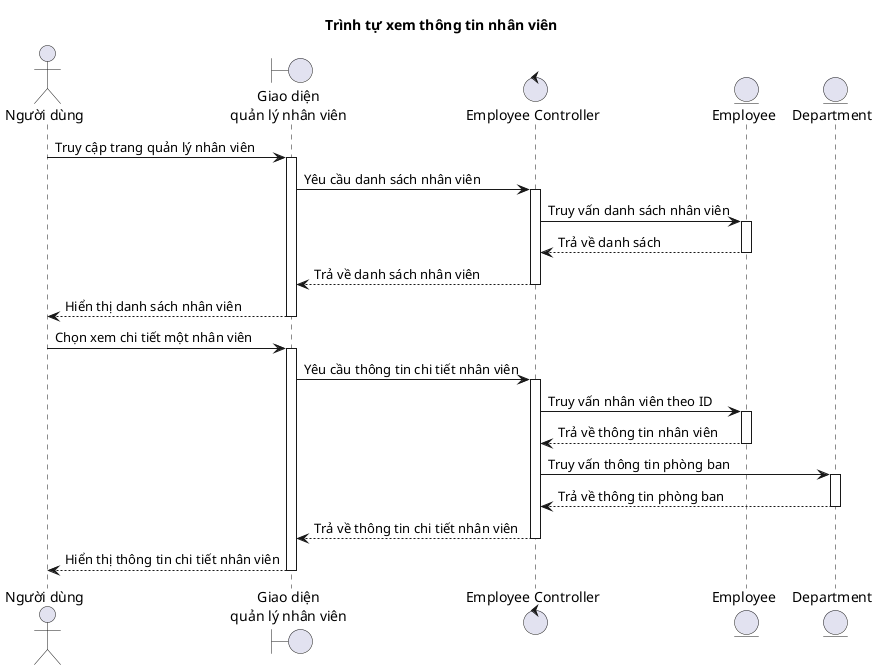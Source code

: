 @startuml Xem thông tin nhân viên
title Trình tự xem thông tin nhân viên

actor "Người dùng" as User
boundary "Giao diện\nquản lý nhân viên" as UI
control "Employee Controller" as Controller
entity "Employee" as EmployeeEntity
entity "Department" as DepartmentEntity

User -> UI: Truy cập trang quản lý nhân viên
activate UI

UI -> Controller: Yêu cầu danh sách nhân viên
activate Controller

Controller -> EmployeeEntity: Truy vấn danh sách nhân viên
activate EmployeeEntity
EmployeeEntity --> Controller: Trả về danh sách
deactivate EmployeeEntity

Controller --> UI: Trả về danh sách nhân viên
deactivate Controller

UI --> User: Hiển thị danh sách nhân viên
deactivate UI

User -> UI: Chọn xem chi tiết một nhân viên
activate UI

UI -> Controller: Yêu cầu thông tin chi tiết nhân viên
activate Controller

Controller -> EmployeeEntity: Truy vấn nhân viên theo ID
activate EmployeeEntity
EmployeeEntity --> Controller: Trả về thông tin nhân viên
deactivate EmployeeEntity

Controller -> DepartmentEntity: Truy vấn thông tin phòng ban
activate DepartmentEntity
DepartmentEntity --> Controller: Trả về thông tin phòng ban
deactivate DepartmentEntity

Controller --> UI: Trả về thông tin chi tiết nhân viên
deactivate Controller

UI --> User: Hiển thị thông tin chi tiết nhân viên
deactivate UI

@enduml 